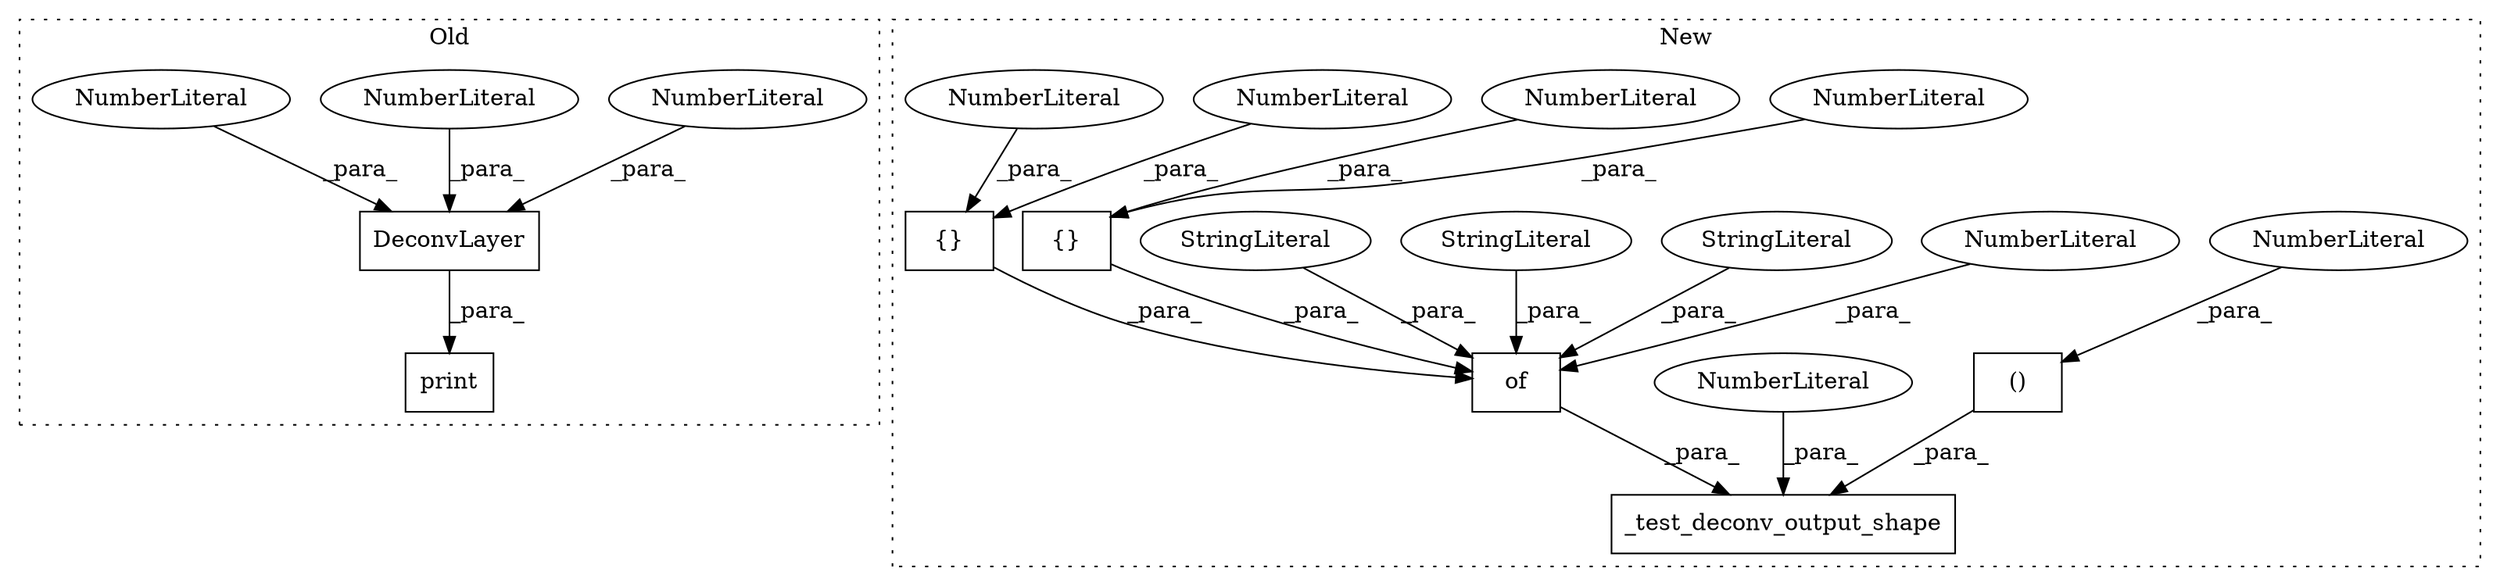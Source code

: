 digraph G {
subgraph cluster0 {
1 [label="print" a="32" s="8816,8830" l="6,1" shape="box"];
6 [label="DeconvLayer" a="32" s="8687,8776" l="12,1" shape="box"];
7 [label="NumberLiteral" a="34" s="8702" l="1" shape="ellipse"];
8 [label="NumberLiteral" a="34" s="8699" l="2" shape="ellipse"];
9 [label="NumberLiteral" a="34" s="8704" l="1" shape="ellipse"];
label = "Old";
style="dotted";
}
subgraph cluster1 {
2 [label="_test_deconv_output_shape" a="32" s="8389,8480" l="26,2" shape="box"];
3 [label="()" a="106" s="8434" l="46" shape="box"];
4 [label="NumberLiteral" a="34" s="8448" l="2" shape="ellipse"];
5 [label="NumberLiteral" a="34" s="8415" l="1" shape="ellipse"];
10 [label="of" a="32" s="8188,8377" l="3,1" shape="box"];
11 [label="NumberLiteral" a="34" s="8207" l="2" shape="ellipse"];
12 [label="StringLiteral" a="45" s="8210" l="13" shape="ellipse"];
13 [label="StringLiteral" a="45" s="8263" l="11" shape="ellipse"];
14 [label="StringLiteral" a="45" s="8239" l="8" shape="ellipse"];
15 [label="{}" a="4" s="8233,8237" l="1,1" shape="box"];
16 [label="NumberLiteral" a="34" s="8236" l="1" shape="ellipse"];
17 [label="NumberLiteral" a="34" s="8234" l="1" shape="ellipse"];
18 [label="{}" a="4" s="8257,8261" l="1,1" shape="box"];
19 [label="NumberLiteral" a="34" s="8260" l="1" shape="ellipse"];
20 [label="NumberLiteral" a="34" s="8258" l="1" shape="ellipse"];
label = "New";
style="dotted";
}
3 -> 2 [label="_para_"];
4 -> 3 [label="_para_"];
5 -> 2 [label="_para_"];
6 -> 1 [label="_para_"];
7 -> 6 [label="_para_"];
8 -> 6 [label="_para_"];
9 -> 6 [label="_para_"];
10 -> 2 [label="_para_"];
11 -> 10 [label="_para_"];
12 -> 10 [label="_para_"];
13 -> 10 [label="_para_"];
14 -> 10 [label="_para_"];
15 -> 10 [label="_para_"];
16 -> 15 [label="_para_"];
17 -> 15 [label="_para_"];
18 -> 10 [label="_para_"];
19 -> 18 [label="_para_"];
20 -> 18 [label="_para_"];
}